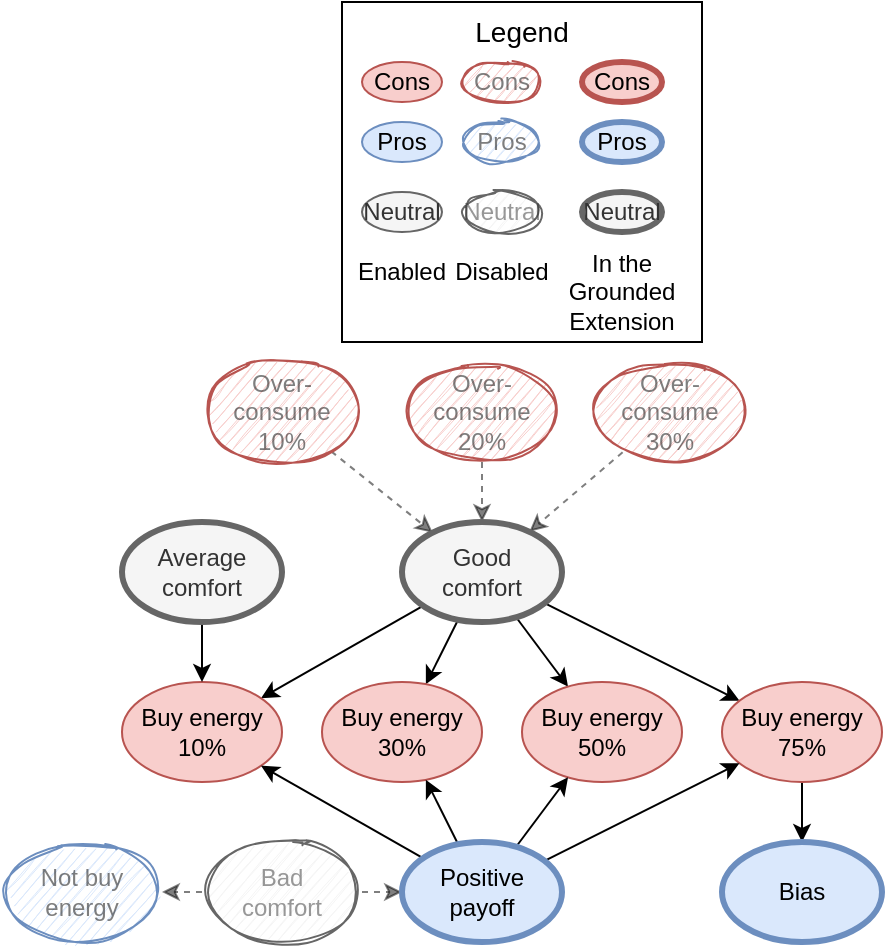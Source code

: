 <mxfile version="15.5.4" type="embed"><diagram id="23iRSUPoRavnBvh4doch" name="Page-1"><mxGraphModel dx="1153" dy="585" grid="1" gridSize="10" guides="1" tooltips="1" connect="1" arrows="1" fold="1" page="1" pageScale="1" pageWidth="827" pageHeight="1169" math="0" shadow="0"><root><mxCell id="0"/><mxCell id="1" parent="0"/><mxCell id="2" style="edgeStyle=none;rounded=0;orthogonalLoop=1;jettySize=auto;html=1;dashed=1;opacity=50;" edge="1" parent="1" source="3" target="12"><mxGeometry relative="1" as="geometry"/></mxCell><mxCell id="3" value="Over-consume&lt;br&gt;10%" style="ellipse;whiteSpace=wrap;html=1;fillColor=#f8cecc;strokeColor=#b85450;sketch=1;textOpacity=50;" vertex="1" parent="1"><mxGeometry x="140" y="190" width="80" height="50" as="geometry"/></mxCell><mxCell id="4" style="edgeStyle=none;rounded=0;orthogonalLoop=1;jettySize=auto;html=1;dashed=1;opacity=50;" edge="1" parent="1" source="5" target="12"><mxGeometry relative="1" as="geometry"/></mxCell><mxCell id="5" value="Over-consume&lt;br&gt;20%" style="ellipse;whiteSpace=wrap;html=1;fillColor=#f8cecc;strokeColor=#b85450;sketch=1;textOpacity=50;" vertex="1" parent="1"><mxGeometry x="240" y="190" width="80" height="50" as="geometry"/></mxCell><mxCell id="6" style="edgeStyle=none;rounded=0;orthogonalLoop=1;jettySize=auto;html=1;dashed=1;opacity=50;" edge="1" parent="1" source="7" target="12"><mxGeometry relative="1" as="geometry"/></mxCell><mxCell id="7" value="Over-consume&lt;br&gt;30%" style="ellipse;whiteSpace=wrap;html=1;fillColor=#f8cecc;strokeColor=#b85450;sketch=1;textOpacity=50;" vertex="1" parent="1"><mxGeometry x="334" y="190" width="80" height="50" as="geometry"/></mxCell><mxCell id="8" style="rounded=0;orthogonalLoop=1;jettySize=auto;html=1;" edge="1" parent="1" source="12" target="13"><mxGeometry relative="1" as="geometry"/></mxCell><mxCell id="9" style="edgeStyle=none;rounded=0;orthogonalLoop=1;jettySize=auto;html=1;" edge="1" parent="1" source="12" target="14"><mxGeometry relative="1" as="geometry"/></mxCell><mxCell id="10" style="edgeStyle=none;rounded=0;orthogonalLoop=1;jettySize=auto;html=1;" edge="1" parent="1" source="12" target="15"><mxGeometry relative="1" as="geometry"/></mxCell><mxCell id="11" style="edgeStyle=none;rounded=0;orthogonalLoop=1;jettySize=auto;html=1;" edge="1" parent="1" source="12" target="17"><mxGeometry relative="1" as="geometry"/></mxCell><mxCell id="12" value="Good &lt;br&gt;comfort" style="ellipse;whiteSpace=wrap;html=1;fillColor=#f5f5f5;strokeColor=#666666;fontColor=#333333;strokeWidth=3;" vertex="1" parent="1"><mxGeometry x="240" y="270" width="80" height="50" as="geometry"/></mxCell><mxCell id="13" value="Buy energy&lt;br&gt;10%" style="ellipse;whiteSpace=wrap;html=1;fillColor=#f8cecc;strokeColor=#b85450;" vertex="1" parent="1"><mxGeometry x="100" y="350" width="80" height="50" as="geometry"/></mxCell><mxCell id="14" value="Buy energy&lt;br&gt;30%" style="ellipse;whiteSpace=wrap;html=1;fillColor=#f8cecc;strokeColor=#b85450;" vertex="1" parent="1"><mxGeometry x="200" y="350" width="80" height="50" as="geometry"/></mxCell><mxCell id="15" value="Buy energy&lt;br&gt;50%" style="ellipse;whiteSpace=wrap;html=1;fillColor=#f8cecc;strokeColor=#b85450;" vertex="1" parent="1"><mxGeometry x="300" y="350" width="80" height="50" as="geometry"/></mxCell><mxCell id="16" style="edgeStyle=none;rounded=0;orthogonalLoop=1;jettySize=auto;html=1;" edge="1" parent="1" source="17" target="28"><mxGeometry relative="1" as="geometry"/></mxCell><mxCell id="17" value="Buy energy&lt;br&gt;75%" style="ellipse;whiteSpace=wrap;html=1;fillColor=#f8cecc;strokeColor=#b85450;" vertex="1" parent="1"><mxGeometry x="400" y="350" width="80" height="50" as="geometry"/></mxCell><mxCell id="18" style="edgeStyle=none;rounded=0;orthogonalLoop=1;jettySize=auto;html=1;" edge="1" parent="1" source="19" target="13"><mxGeometry relative="1" as="geometry"/></mxCell><mxCell id="19" value="Average comfort" style="ellipse;whiteSpace=wrap;html=1;fillColor=#f5f5f5;strokeColor=#666666;fontColor=#333333;strokeWidth=3;" vertex="1" parent="1"><mxGeometry x="100" y="270" width="80" height="50" as="geometry"/></mxCell><mxCell id="20" style="edgeStyle=none;rounded=0;orthogonalLoop=1;jettySize=auto;html=1;opacity=50;dashed=1;" edge="1" parent="1" source="22" target="27"><mxGeometry relative="1" as="geometry"/></mxCell><mxCell id="21" style="edgeStyle=none;rounded=0;orthogonalLoop=1;jettySize=auto;html=1;dashed=1;opacity=50;" edge="1" parent="1" source="22" target="29"><mxGeometry relative="1" as="geometry"/></mxCell><mxCell id="22" value="Bad &lt;br&gt;comfort" style="ellipse;whiteSpace=wrap;html=1;fillColor=#f5f5f5;strokeColor=#666666;fontColor=#333333;textOpacity=50;sketch=1;" vertex="1" parent="1"><mxGeometry x="140" y="430" width="80" height="50" as="geometry"/></mxCell><mxCell id="23" style="edgeStyle=none;rounded=0;orthogonalLoop=1;jettySize=auto;html=1;" edge="1" parent="1" source="27" target="13"><mxGeometry relative="1" as="geometry"/></mxCell><mxCell id="24" style="edgeStyle=none;rounded=0;orthogonalLoop=1;jettySize=auto;html=1;" edge="1" parent="1" source="27" target="14"><mxGeometry relative="1" as="geometry"/></mxCell><mxCell id="25" style="edgeStyle=none;rounded=0;orthogonalLoop=1;jettySize=auto;html=1;" edge="1" parent="1" source="27" target="15"><mxGeometry relative="1" as="geometry"/></mxCell><mxCell id="26" style="edgeStyle=none;rounded=0;orthogonalLoop=1;jettySize=auto;html=1;" edge="1" parent="1" source="27" target="17"><mxGeometry relative="1" as="geometry"/></mxCell><mxCell id="27" value="Positive &lt;br&gt;payoff" style="ellipse;whiteSpace=wrap;html=1;fillColor=#dae8fc;strokeColor=#6c8ebf;strokeWidth=3;" vertex="1" parent="1"><mxGeometry x="240" y="430" width="80" height="50" as="geometry"/></mxCell><mxCell id="28" value="Bias" style="ellipse;whiteSpace=wrap;html=1;fillColor=#dae8fc;strokeColor=#6c8ebf;strokeWidth=3;" vertex="1" parent="1"><mxGeometry x="400" y="430" width="80" height="50" as="geometry"/></mxCell><mxCell id="29" value="Not buy energy" style="ellipse;whiteSpace=wrap;html=1;fillColor=#dae8fc;strokeColor=#6c8ebf;sketch=1;textOpacity=50;" vertex="1" parent="1"><mxGeometry x="40" y="430" width="80" height="50" as="geometry"/></mxCell><mxCell id="44" value="" style="group" vertex="1" connectable="0" parent="1"><mxGeometry x="210" y="10" width="180" height="170" as="geometry"/></mxCell><mxCell id="31" value="Legend" style="rounded=0;whiteSpace=wrap;html=1;fontSize=14;horizontal=1;verticalAlign=top;fillColor=default;" vertex="1" parent="44"><mxGeometry width="180" height="170" as="geometry"/></mxCell><mxCell id="32" value="Cons" style="ellipse;whiteSpace=wrap;html=1;fillColor=#f8cecc;strokeColor=#b85450;" vertex="1" parent="44"><mxGeometry x="10" y="30" width="40" height="20" as="geometry"/></mxCell><mxCell id="33" value="Pros" style="ellipse;whiteSpace=wrap;html=1;fillColor=#dae8fc;strokeColor=#6c8ebf;" vertex="1" parent="44"><mxGeometry x="10" y="60" width="40" height="20" as="geometry"/></mxCell><mxCell id="34" value="Neutral" style="ellipse;whiteSpace=wrap;html=1;fillColor=#f5f5f5;strokeColor=#666666;fontColor=#333333;" vertex="1" parent="44"><mxGeometry x="10" y="95" width="40" height="20" as="geometry"/></mxCell><mxCell id="35" value="Cons" style="ellipse;whiteSpace=wrap;html=1;fillColor=#f8cecc;strokeColor=#b85450;sketch=1;textOpacity=50;" vertex="1" parent="44"><mxGeometry x="60" y="30" width="40" height="20" as="geometry"/></mxCell><mxCell id="36" value="Pros" style="ellipse;whiteSpace=wrap;html=1;fillColor=#dae8fc;strokeColor=#6c8ebf;sketch=1;textOpacity=50;" vertex="1" parent="44"><mxGeometry x="60" y="60" width="40" height="20" as="geometry"/></mxCell><mxCell id="37" value="Neutral" style="ellipse;whiteSpace=wrap;html=1;fillColor=#f5f5f5;strokeColor=#666666;fontColor=#333333;sketch=1;textOpacity=50;" vertex="1" parent="44"><mxGeometry x="60" y="95" width="40" height="20" as="geometry"/></mxCell><mxCell id="38" value="Cons" style="ellipse;whiteSpace=wrap;html=1;fillColor=#f8cecc;strokeColor=#b85450;strokeWidth=3;" vertex="1" parent="44"><mxGeometry x="120" y="30" width="40" height="20" as="geometry"/></mxCell><mxCell id="39" value="Pros" style="ellipse;whiteSpace=wrap;html=1;fillColor=#dae8fc;strokeColor=#6c8ebf;strokeWidth=3;" vertex="1" parent="44"><mxGeometry x="120" y="60" width="40" height="20" as="geometry"/></mxCell><mxCell id="40" value="Neutral" style="ellipse;whiteSpace=wrap;html=1;fillColor=#f5f5f5;strokeColor=#666666;fontColor=#333333;strokeWidth=3;" vertex="1" parent="44"><mxGeometry x="120" y="95" width="40" height="20" as="geometry"/></mxCell><mxCell id="41" value="Enabled" style="text;html=1;strokeColor=none;fillColor=none;align=center;verticalAlign=middle;whiteSpace=wrap;rounded=0;sketch=1;opacity=50;" vertex="1" parent="44"><mxGeometry y="120" width="60" height="30" as="geometry"/></mxCell><mxCell id="42" value="Disabled" style="text;html=1;strokeColor=none;fillColor=none;align=center;verticalAlign=middle;whiteSpace=wrap;rounded=0;sketch=1;opacity=50;" vertex="1" parent="44"><mxGeometry x="50" y="120" width="60" height="30" as="geometry"/></mxCell><mxCell id="43" value="In the&lt;br&gt;Grounded&lt;br&gt;Extension" style="text;html=1;strokeColor=none;fillColor=none;align=center;verticalAlign=middle;whiteSpace=wrap;rounded=0;sketch=1;opacity=50;" vertex="1" parent="44"><mxGeometry x="110" y="130" width="60" height="30" as="geometry"/></mxCell></root></mxGraphModel></diagram></mxfile>